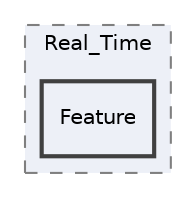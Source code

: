 digraph "/home/bruh/Documents/GitHub/cleaned_and_commented/Real_Time/Feature"
{
 // LATEX_PDF_SIZE
  edge [fontname="Helvetica",fontsize="10",labelfontname="Helvetica",labelfontsize="10"];
  node [fontname="Helvetica",fontsize="10",shape=record];
  compound=true
  subgraph clusterdir_861de89f66ca9f15b5c2ae42c47b4a1e {
    graph [ bgcolor="#edf0f7", pencolor="grey50", style="filled,dashed,", label="Real_Time", fontname="Helvetica", fontsize="10", URL="dir_861de89f66ca9f15b5c2ae42c47b4a1e.html"]
  dir_f58687d4e709bb6b2258244f420f000d [shape=box, label="Feature", style="filled,bold,", fillcolor="#edf0f7", color="grey25", URL="dir_f58687d4e709bb6b2258244f420f000d.html"];
  }
}
